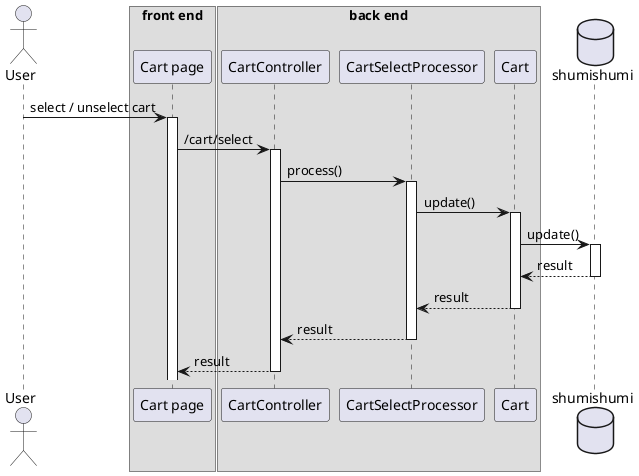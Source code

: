 @startuml template
'autonumber 1.1.1

actor User as u

box "front end"
participant "Cart page" as cart
end box

box "back end"
participant "CartController" as cc

participant "CartSelectProcessor" as updateproc

participant "Cart" as wm
end box

database shumishumi as db

u -> cart++ : select / unselect cart
cart -> cc++ : /cart/select
cc -> updateproc++ : process()

updateproc -> wm++ : update()
wm -> db++ : update()
return result
return result
return result
return result

@enduml